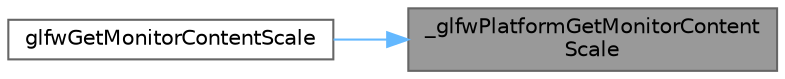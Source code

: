 digraph "_glfwPlatformGetMonitorContentScale"
{
 // LATEX_PDF_SIZE
  bgcolor="transparent";
  edge [fontname=Helvetica,fontsize=10,labelfontname=Helvetica,labelfontsize=10];
  node [fontname=Helvetica,fontsize=10,shape=box,height=0.2,width=0.4];
  rankdir="RL";
  Node1 [id="Node000001",label="_glfwPlatformGetMonitorContent\lScale",height=0.2,width=0.4,color="gray40", fillcolor="grey60", style="filled", fontcolor="black",tooltip=" "];
  Node1 -> Node2 [id="edge3_Node000001_Node000002",dir="back",color="steelblue1",style="solid",tooltip=" "];
  Node2 [id="Node000002",label="glfwGetMonitorContentScale",height=0.2,width=0.4,color="grey40", fillcolor="white", style="filled",URL="$group__monitor.html#ga28d856d94bea2ce8f09a67bb0346aaff",tooltip="Retrieves the content scale for the specified monitor."];
}

